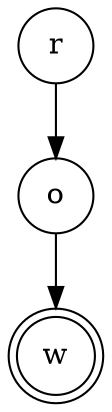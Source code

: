 digraph {   
    node [shape = doublecircle, color = black] w ;
    node [shape = circle];
    node [color= black];
    r -> o -> w;	
}